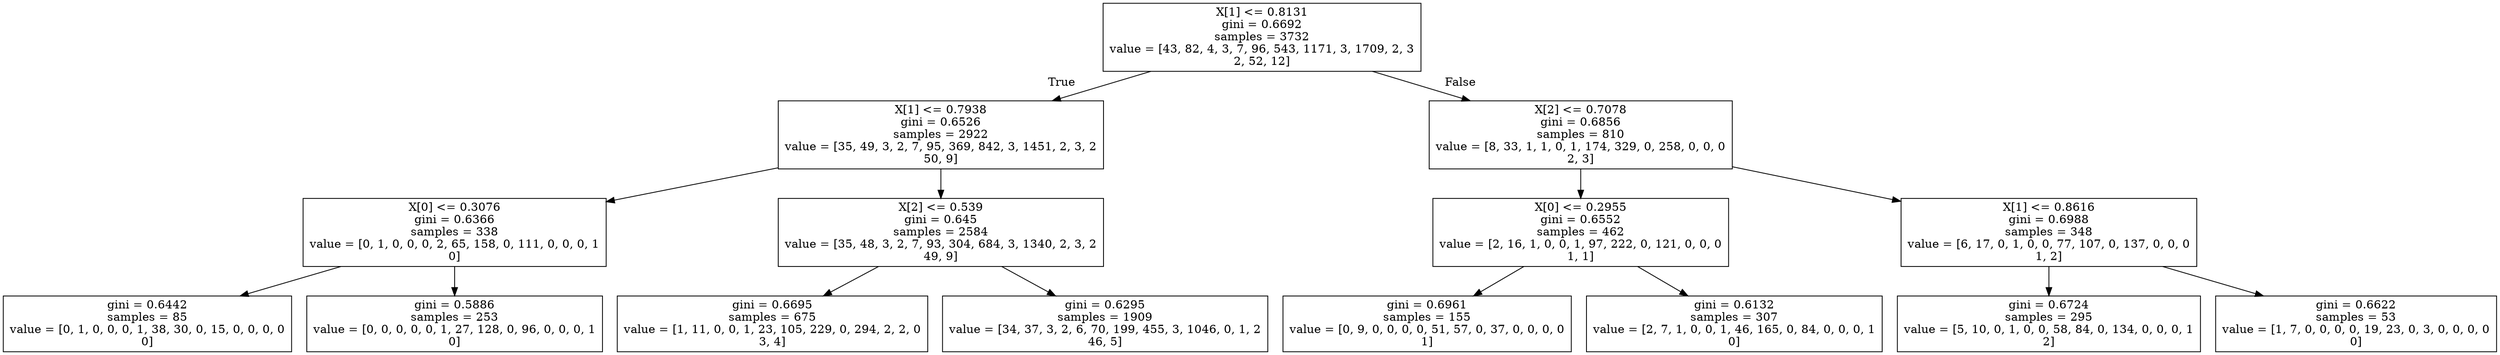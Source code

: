 digraph Tree {
node [shape=box] ;
0 [label="X[1] <= 0.8131\ngini = 0.6692\nsamples = 3732\nvalue = [43, 82, 4, 3, 7, 96, 543, 1171, 3, 1709, 2, 3\n2, 52, 12]"] ;
1 [label="X[1] <= 0.7938\ngini = 0.6526\nsamples = 2922\nvalue = [35, 49, 3, 2, 7, 95, 369, 842, 3, 1451, 2, 3, 2\n50, 9]"] ;
0 -> 1 [labeldistance=2.5, labelangle=45, headlabel="True"] ;
2 [label="X[0] <= 0.3076\ngini = 0.6366\nsamples = 338\nvalue = [0, 1, 0, 0, 0, 2, 65, 158, 0, 111, 0, 0, 0, 1\n0]"] ;
1 -> 2 ;
3 [label="gini = 0.6442\nsamples = 85\nvalue = [0, 1, 0, 0, 0, 1, 38, 30, 0, 15, 0, 0, 0, 0\n0]"] ;
2 -> 3 ;
4 [label="gini = 0.5886\nsamples = 253\nvalue = [0, 0, 0, 0, 0, 1, 27, 128, 0, 96, 0, 0, 0, 1\n0]"] ;
2 -> 4 ;
5 [label="X[2] <= 0.539\ngini = 0.645\nsamples = 2584\nvalue = [35, 48, 3, 2, 7, 93, 304, 684, 3, 1340, 2, 3, 2\n49, 9]"] ;
1 -> 5 ;
6 [label="gini = 0.6695\nsamples = 675\nvalue = [1, 11, 0, 0, 1, 23, 105, 229, 0, 294, 2, 2, 0\n3, 4]"] ;
5 -> 6 ;
7 [label="gini = 0.6295\nsamples = 1909\nvalue = [34, 37, 3, 2, 6, 70, 199, 455, 3, 1046, 0, 1, 2\n46, 5]"] ;
5 -> 7 ;
8 [label="X[2] <= 0.7078\ngini = 0.6856\nsamples = 810\nvalue = [8, 33, 1, 1, 0, 1, 174, 329, 0, 258, 0, 0, 0\n2, 3]"] ;
0 -> 8 [labeldistance=2.5, labelangle=-45, headlabel="False"] ;
9 [label="X[0] <= 0.2955\ngini = 0.6552\nsamples = 462\nvalue = [2, 16, 1, 0, 0, 1, 97, 222, 0, 121, 0, 0, 0\n1, 1]"] ;
8 -> 9 ;
10 [label="gini = 0.6961\nsamples = 155\nvalue = [0, 9, 0, 0, 0, 0, 51, 57, 0, 37, 0, 0, 0, 0\n1]"] ;
9 -> 10 ;
11 [label="gini = 0.6132\nsamples = 307\nvalue = [2, 7, 1, 0, 0, 1, 46, 165, 0, 84, 0, 0, 0, 1\n0]"] ;
9 -> 11 ;
12 [label="X[1] <= 0.8616\ngini = 0.6988\nsamples = 348\nvalue = [6, 17, 0, 1, 0, 0, 77, 107, 0, 137, 0, 0, 0\n1, 2]"] ;
8 -> 12 ;
13 [label="gini = 0.6724\nsamples = 295\nvalue = [5, 10, 0, 1, 0, 0, 58, 84, 0, 134, 0, 0, 0, 1\n2]"] ;
12 -> 13 ;
14 [label="gini = 0.6622\nsamples = 53\nvalue = [1, 7, 0, 0, 0, 0, 19, 23, 0, 3, 0, 0, 0, 0\n0]"] ;
12 -> 14 ;
}